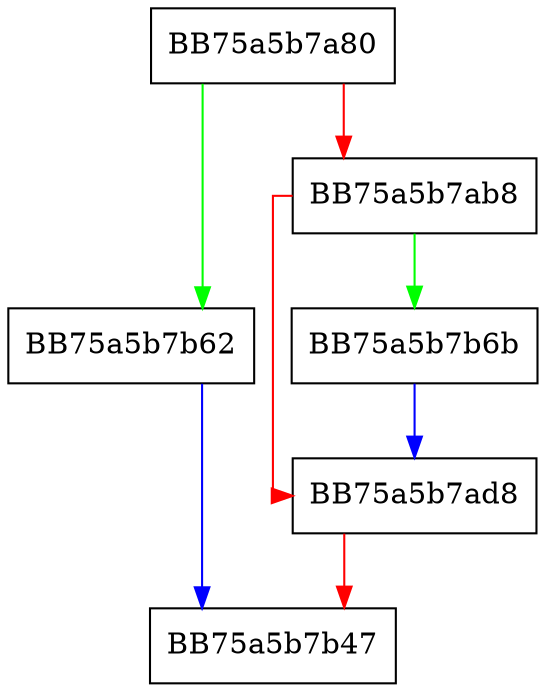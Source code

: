 digraph msil_emit_push_ptrsum3 {
  node [shape="box"];
  graph [splines=ortho];
  BB75a5b7a80 -> BB75a5b7b62 [color="green"];
  BB75a5b7a80 -> BB75a5b7ab8 [color="red"];
  BB75a5b7ab8 -> BB75a5b7b6b [color="green"];
  BB75a5b7ab8 -> BB75a5b7ad8 [color="red"];
  BB75a5b7ad8 -> BB75a5b7b47 [color="red"];
  BB75a5b7b62 -> BB75a5b7b47 [color="blue"];
  BB75a5b7b6b -> BB75a5b7ad8 [color="blue"];
}